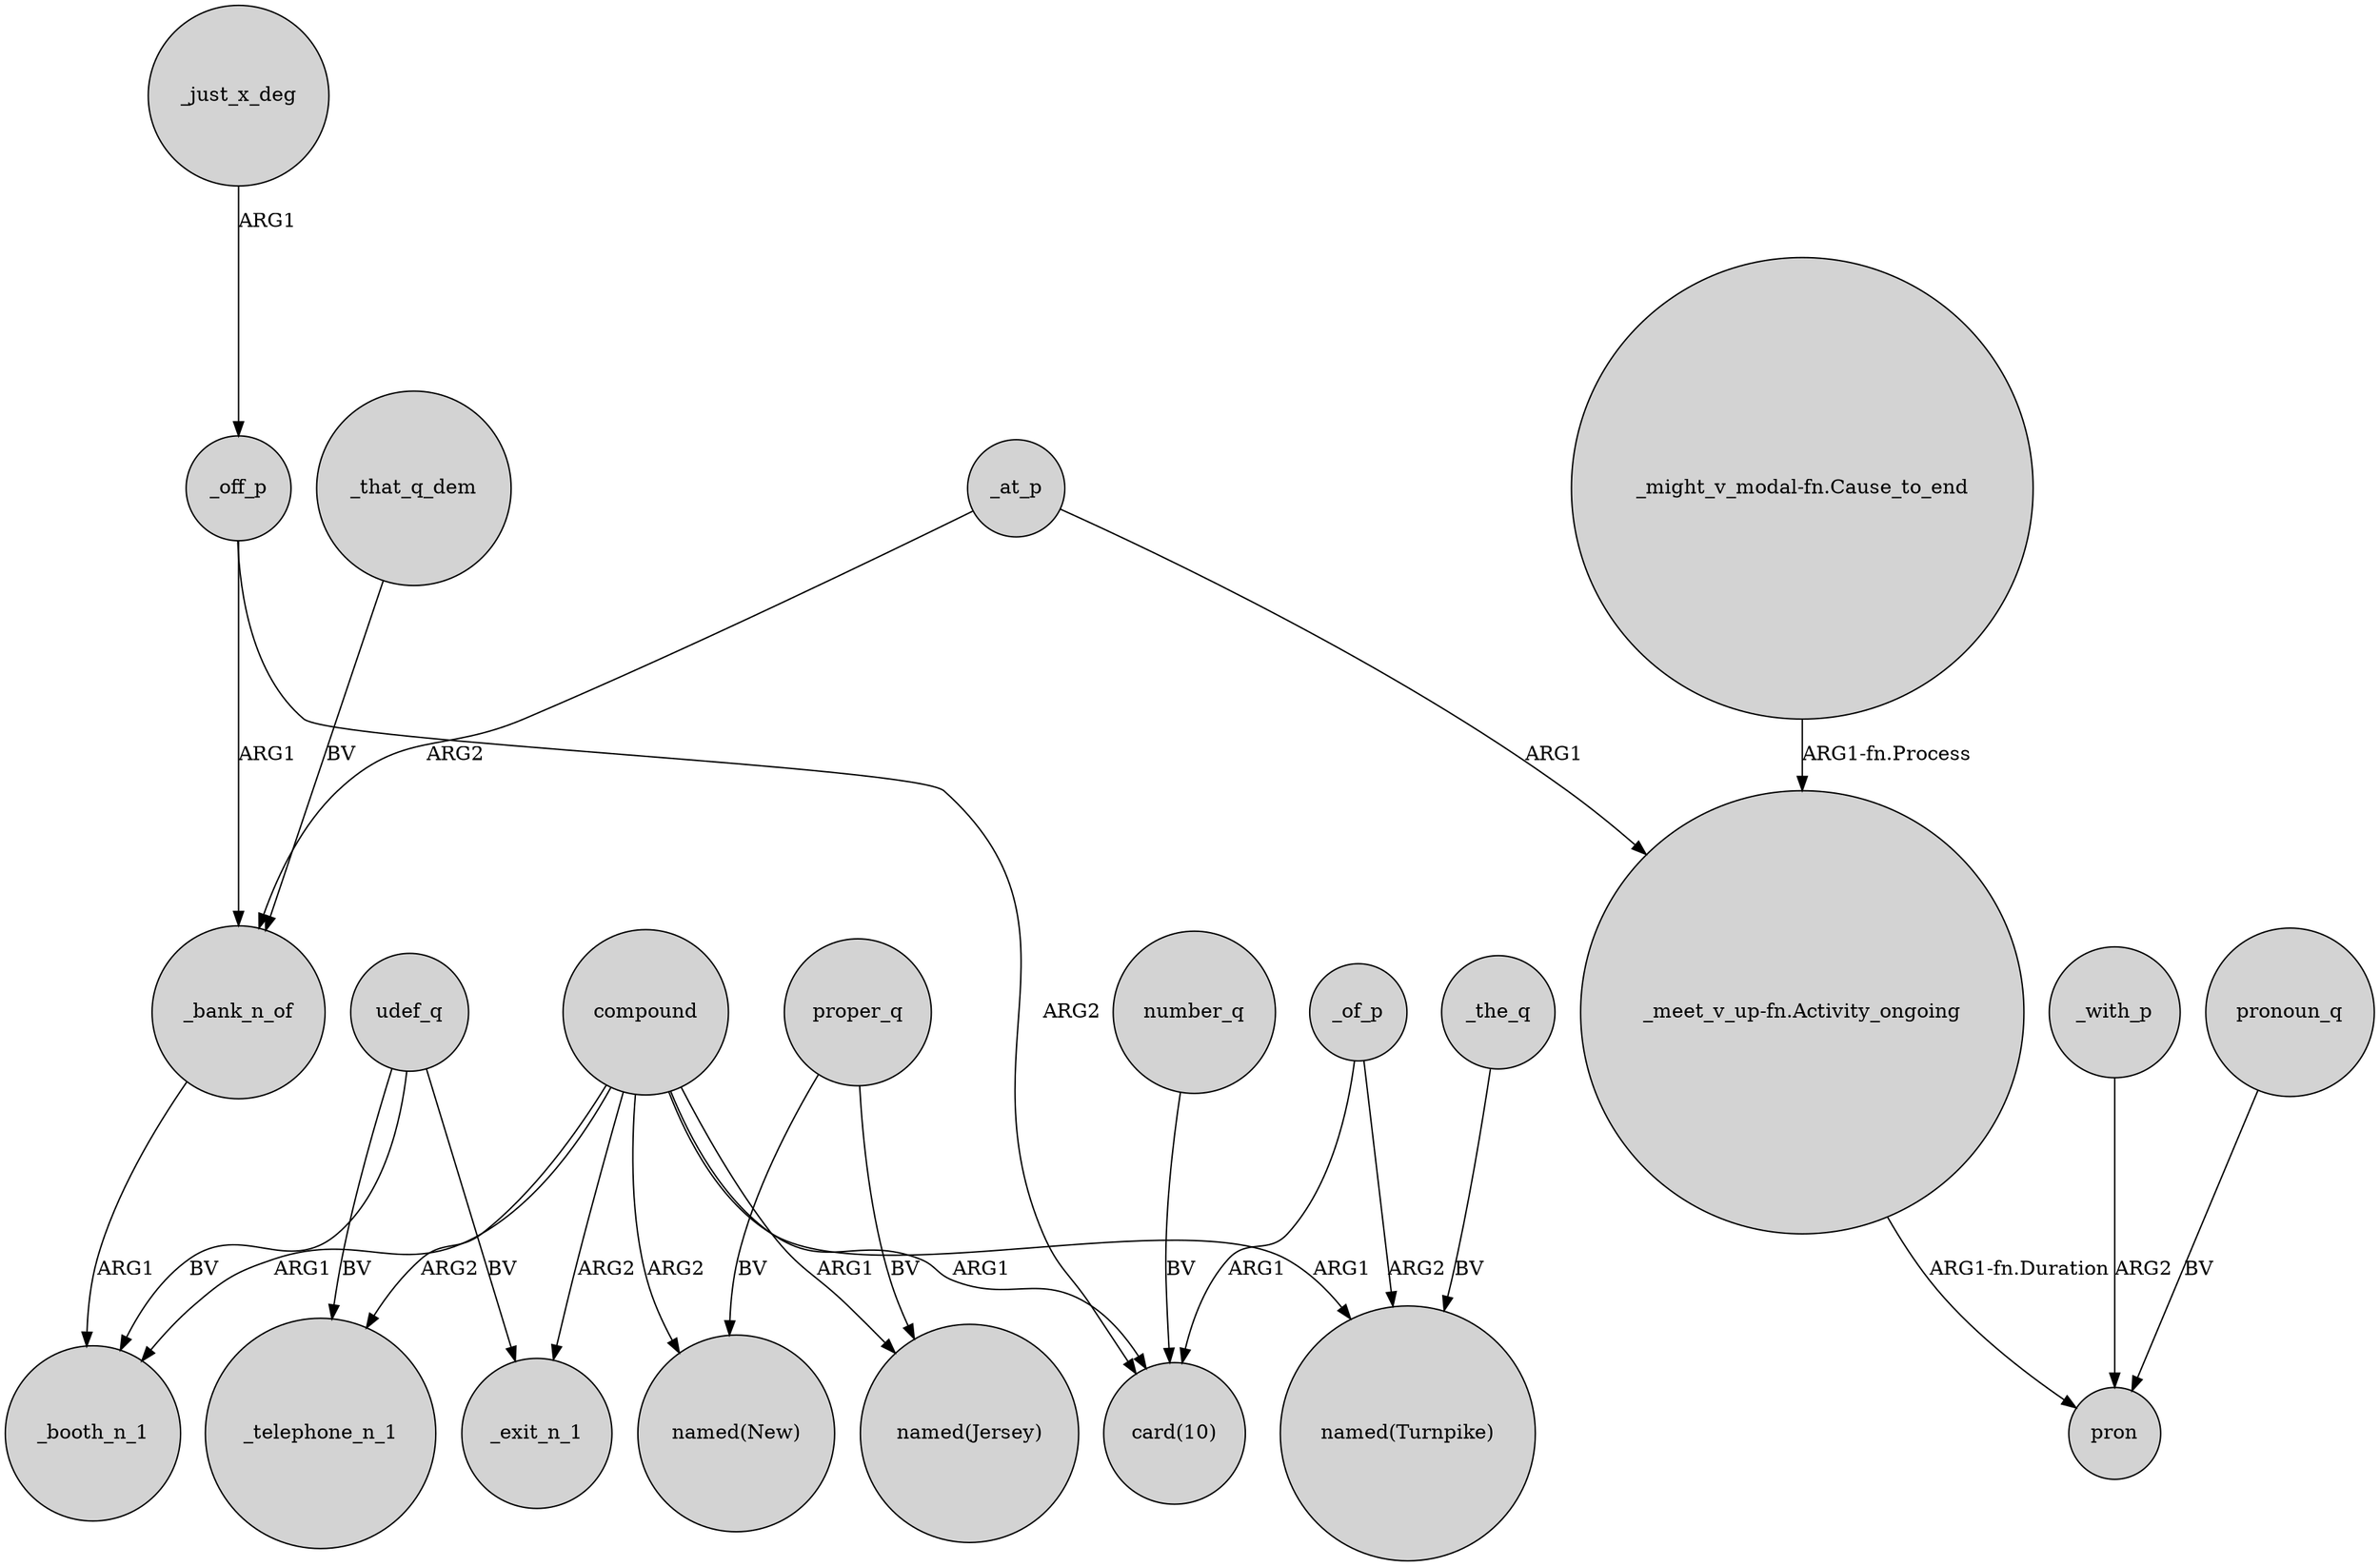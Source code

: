digraph {
	node [shape=circle style=filled]
	_just_x_deg -> _off_p [label=ARG1]
	_with_p -> pron [label=ARG2]
	udef_q -> _telephone_n_1 [label=BV]
	udef_q -> _exit_n_1 [label=BV]
	_at_p -> _bank_n_of [label=ARG2]
	_bank_n_of -> _booth_n_1 [label=ARG1]
	compound -> "named(New)" [label=ARG2]
	compound -> _exit_n_1 [label=ARG2]
	proper_q -> "named(New)" [label=BV]
	proper_q -> "named(Jersey)" [label=BV]
	_off_p -> "card(10)" [label=ARG2]
	_that_q_dem -> _bank_n_of [label=BV]
	pronoun_q -> pron [label=BV]
	compound -> _telephone_n_1 [label=ARG2]
	_off_p -> _bank_n_of [label=ARG1]
	compound -> "card(10)" [label=ARG1]
	_of_p -> "named(Turnpike)" [label=ARG2]
	_the_q -> "named(Turnpike)" [label=BV]
	compound -> "named(Jersey)" [label=ARG1]
	_at_p -> "_meet_v_up-fn.Activity_ongoing" [label=ARG1]
	compound -> "named(Turnpike)" [label=ARG1]
	number_q -> "card(10)" [label=BV]
	udef_q -> _booth_n_1 [label=BV]
	compound -> _booth_n_1 [label=ARG1]
	"_might_v_modal-fn.Cause_to_end" -> "_meet_v_up-fn.Activity_ongoing" [label="ARG1-fn.Process"]
	"_meet_v_up-fn.Activity_ongoing" -> pron [label="ARG1-fn.Duration"]
	_of_p -> "card(10)" [label=ARG1]
}

